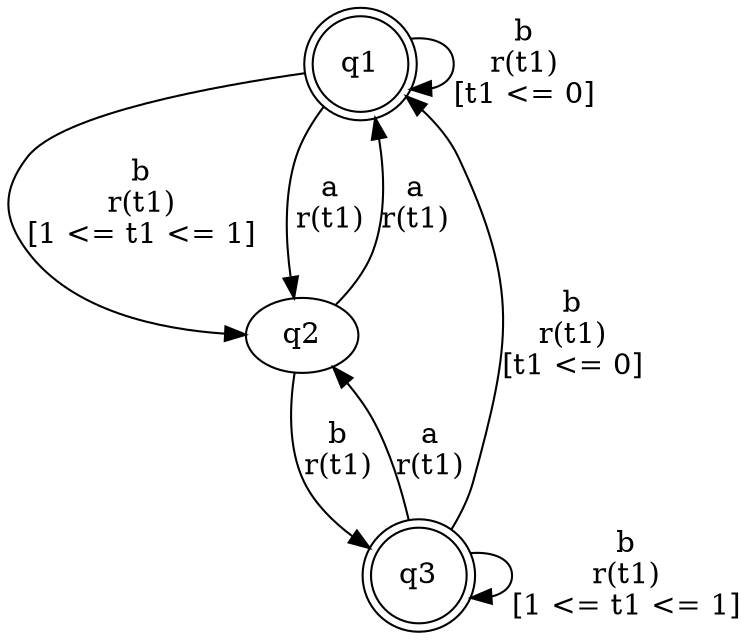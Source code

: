 digraph "tests_1/test3/solution301/solution" {
	q1[label=q1 shape=doublecircle]
	q2[label=q2]
	q3[label=q3 shape=doublecircle]
	q1 -> q2[label="b\nr(t1)\n[1 <= t1 <= 1]"]
	q2 -> q1[label="a\nr(t1)\n"]
	q2 -> q3[label="b\nr(t1)\n"]
	q3 -> q3[label="b\nr(t1)\n[1 <= t1 <= 1]"]
	q3 -> q1[label="b\nr(t1)\n[t1 <= 0]"]
	q3 -> q2[label="a\nr(t1)\n"]
	q1 -> q1[label="b\nr(t1)\n[t1 <= 0]"]
	q1 -> q2[label="a\nr(t1)\n"]
}
